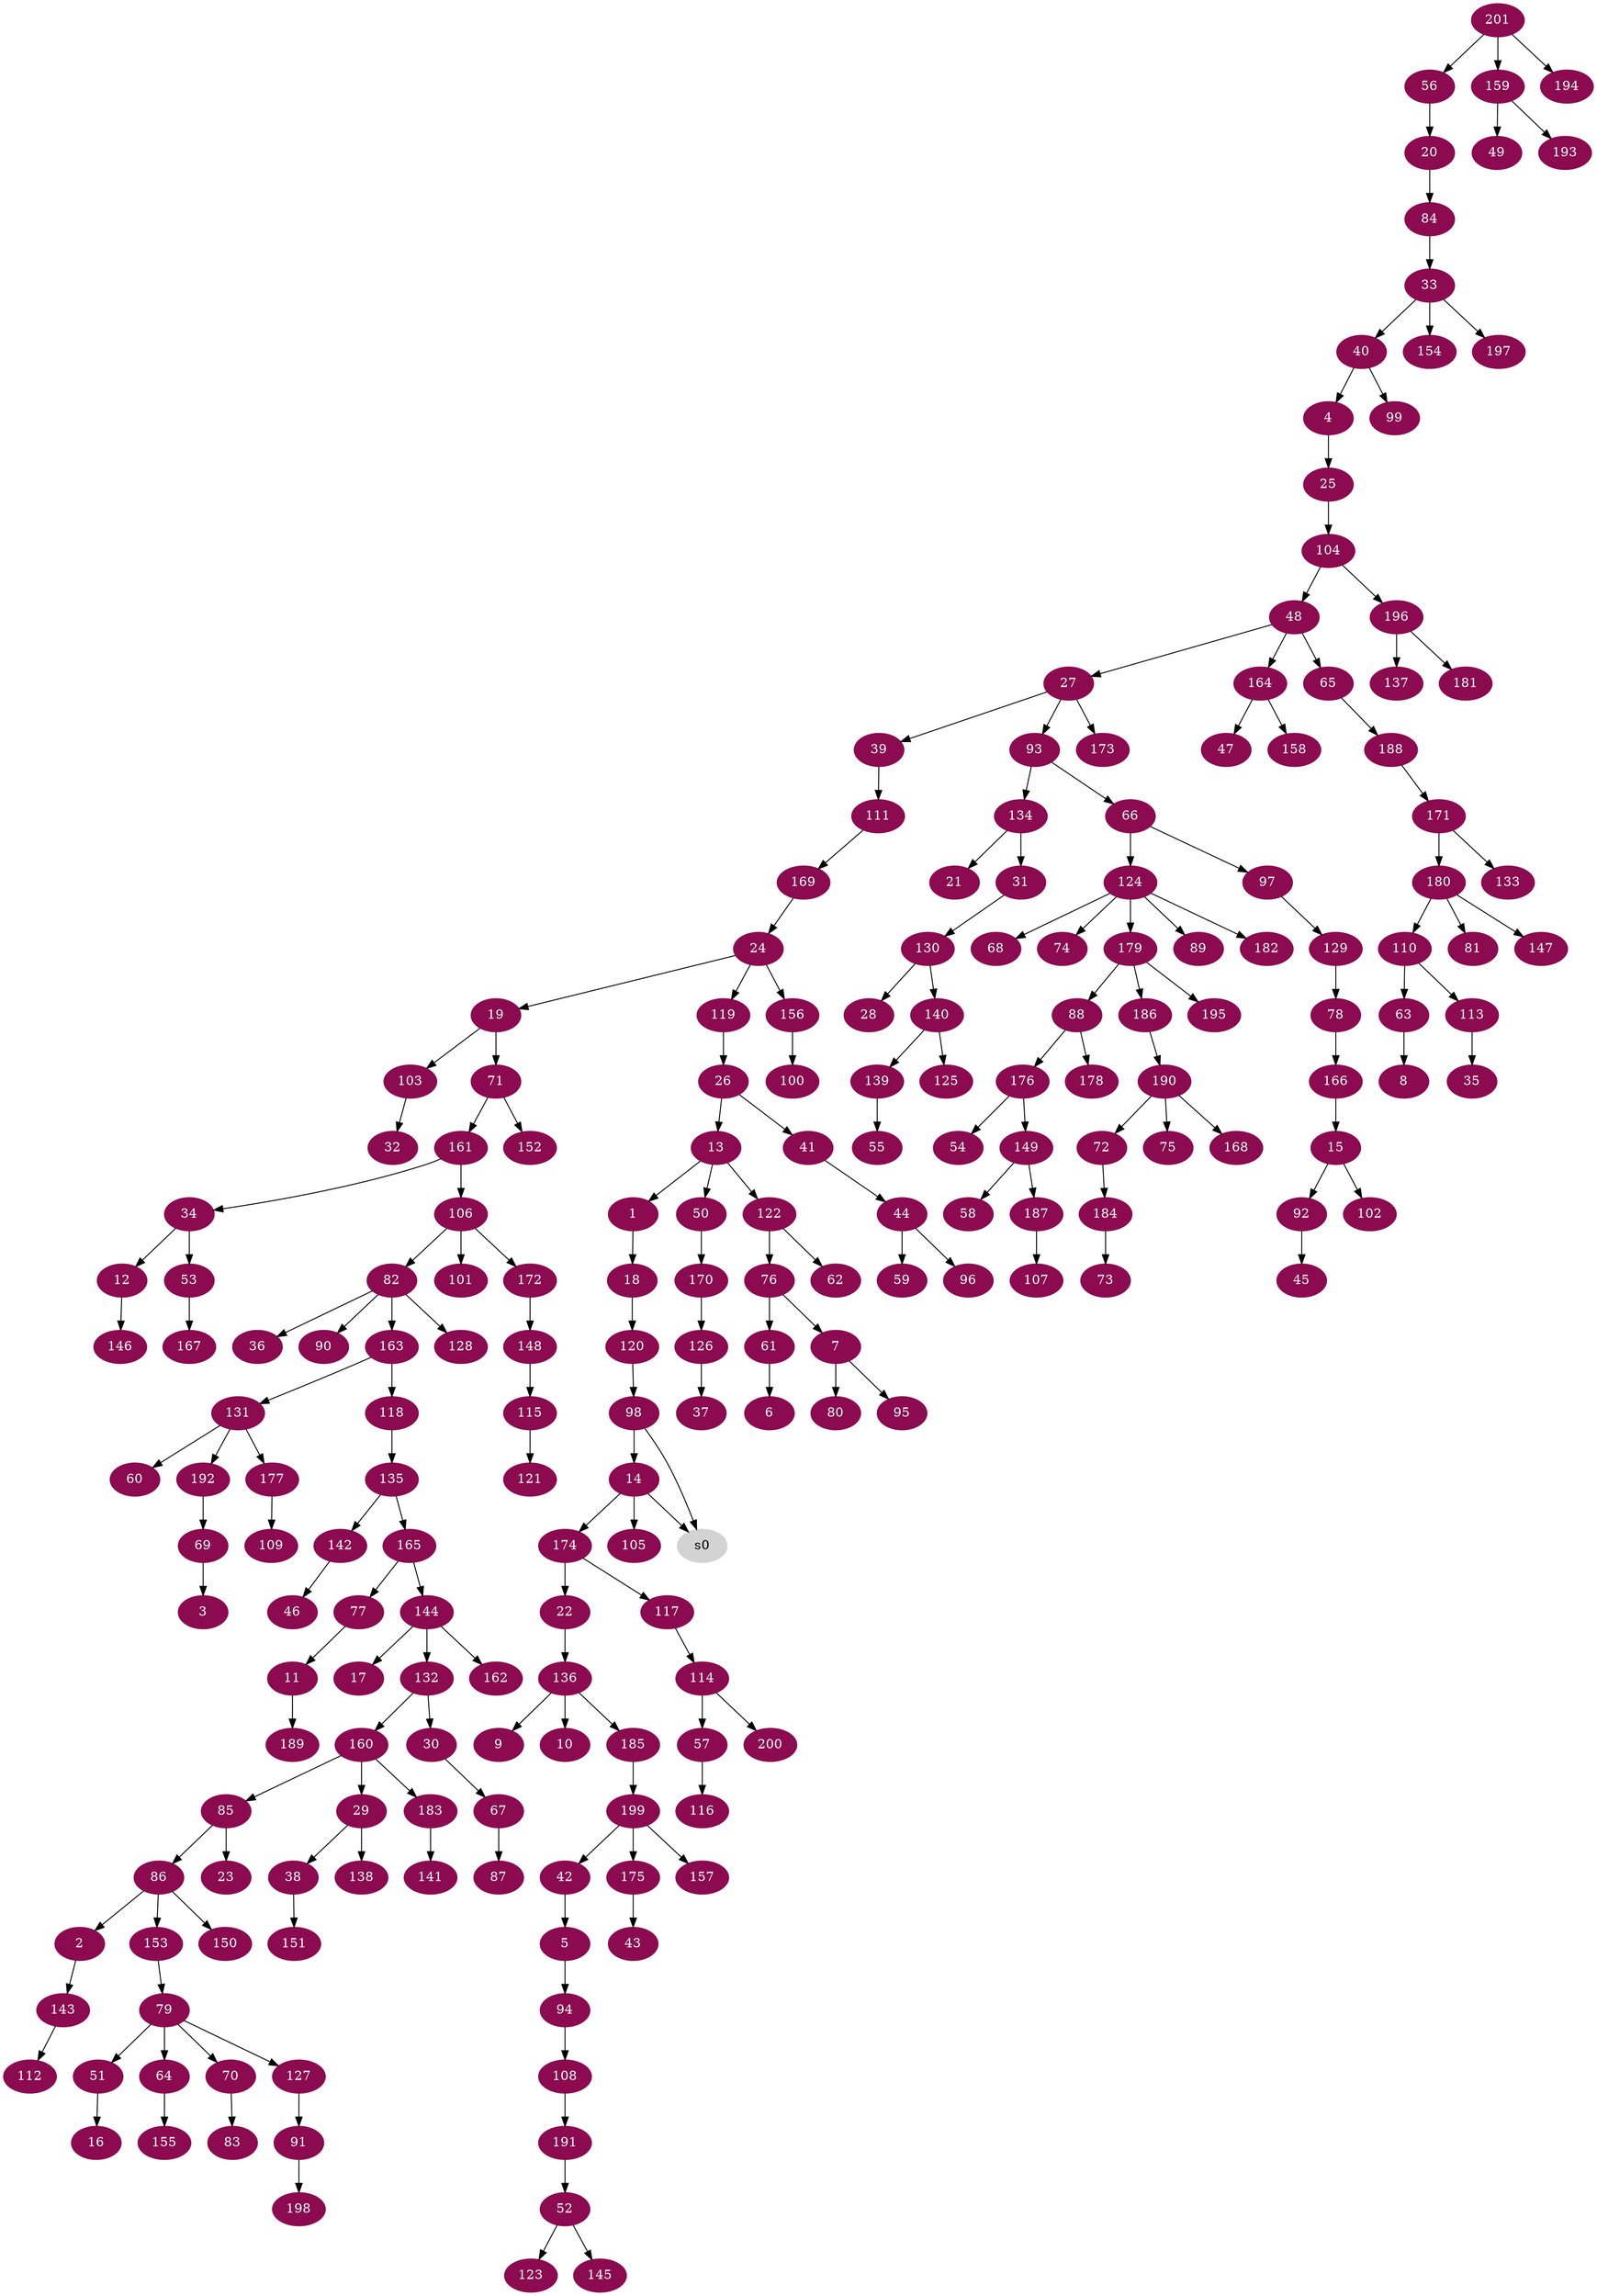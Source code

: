 digraph G {
node [color=deeppink4, style=filled, fontcolor=white];
13 -> 1;
86 -> 2;
69 -> 3;
40 -> 4;
42 -> 5;
61 -> 6;
76 -> 7;
63 -> 8;
136 -> 9;
136 -> 10;
77 -> 11;
34 -> 12;
26 -> 13;
98 -> 14;
166 -> 15;
51 -> 16;
144 -> 17;
1 -> 18;
24 -> 19;
56 -> 20;
134 -> 21;
174 -> 22;
85 -> 23;
169 -> 24;
4 -> 25;
119 -> 26;
48 -> 27;
130 -> 28;
160 -> 29;
132 -> 30;
134 -> 31;
103 -> 32;
84 -> 33;
161 -> 34;
113 -> 35;
82 -> 36;
126 -> 37;
29 -> 38;
27 -> 39;
33 -> 40;
26 -> 41;
199 -> 42;
175 -> 43;
41 -> 44;
92 -> 45;
142 -> 46;
164 -> 47;
104 -> 48;
159 -> 49;
13 -> 50;
79 -> 51;
191 -> 52;
34 -> 53;
176 -> 54;
139 -> 55;
201 -> 56;
114 -> 57;
149 -> 58;
44 -> 59;
131 -> 60;
76 -> 61;
122 -> 62;
110 -> 63;
79 -> 64;
48 -> 65;
93 -> 66;
30 -> 67;
124 -> 68;
192 -> 69;
79 -> 70;
19 -> 71;
190 -> 72;
184 -> 73;
124 -> 74;
190 -> 75;
122 -> 76;
165 -> 77;
129 -> 78;
153 -> 79;
7 -> 80;
180 -> 81;
106 -> 82;
70 -> 83;
20 -> 84;
160 -> 85;
85 -> 86;
67 -> 87;
179 -> 88;
124 -> 89;
82 -> 90;
127 -> 91;
15 -> 92;
27 -> 93;
5 -> 94;
7 -> 95;
44 -> 96;
66 -> 97;
120 -> 98;
40 -> 99;
156 -> 100;
106 -> 101;
15 -> 102;
19 -> 103;
25 -> 104;
14 -> 105;
161 -> 106;
187 -> 107;
94 -> 108;
177 -> 109;
180 -> 110;
39 -> 111;
143 -> 112;
110 -> 113;
117 -> 114;
148 -> 115;
57 -> 116;
174 -> 117;
163 -> 118;
24 -> 119;
18 -> 120;
115 -> 121;
13 -> 122;
52 -> 123;
66 -> 124;
140 -> 125;
170 -> 126;
79 -> 127;
82 -> 128;
97 -> 129;
31 -> 130;
163 -> 131;
144 -> 132;
171 -> 133;
93 -> 134;
118 -> 135;
22 -> 136;
196 -> 137;
29 -> 138;
140 -> 139;
130 -> 140;
183 -> 141;
135 -> 142;
2 -> 143;
165 -> 144;
52 -> 145;
12 -> 146;
180 -> 147;
172 -> 148;
176 -> 149;
86 -> 150;
38 -> 151;
71 -> 152;
86 -> 153;
33 -> 154;
64 -> 155;
24 -> 156;
199 -> 157;
164 -> 158;
201 -> 159;
132 -> 160;
71 -> 161;
144 -> 162;
82 -> 163;
48 -> 164;
135 -> 165;
78 -> 166;
53 -> 167;
190 -> 168;
111 -> 169;
50 -> 170;
188 -> 171;
106 -> 172;
27 -> 173;
14 -> 174;
199 -> 175;
88 -> 176;
131 -> 177;
88 -> 178;
124 -> 179;
171 -> 180;
196 -> 181;
124 -> 182;
160 -> 183;
72 -> 184;
136 -> 185;
179 -> 186;
149 -> 187;
65 -> 188;
11 -> 189;
186 -> 190;
108 -> 191;
131 -> 192;
159 -> 193;
201 -> 194;
179 -> 195;
104 -> 196;
33 -> 197;
91 -> 198;
185 -> 199;
114 -> 200;
node [color=lightgrey, style=filled, fontcolor=black];
14 -> s0;
98 -> s0;
}
